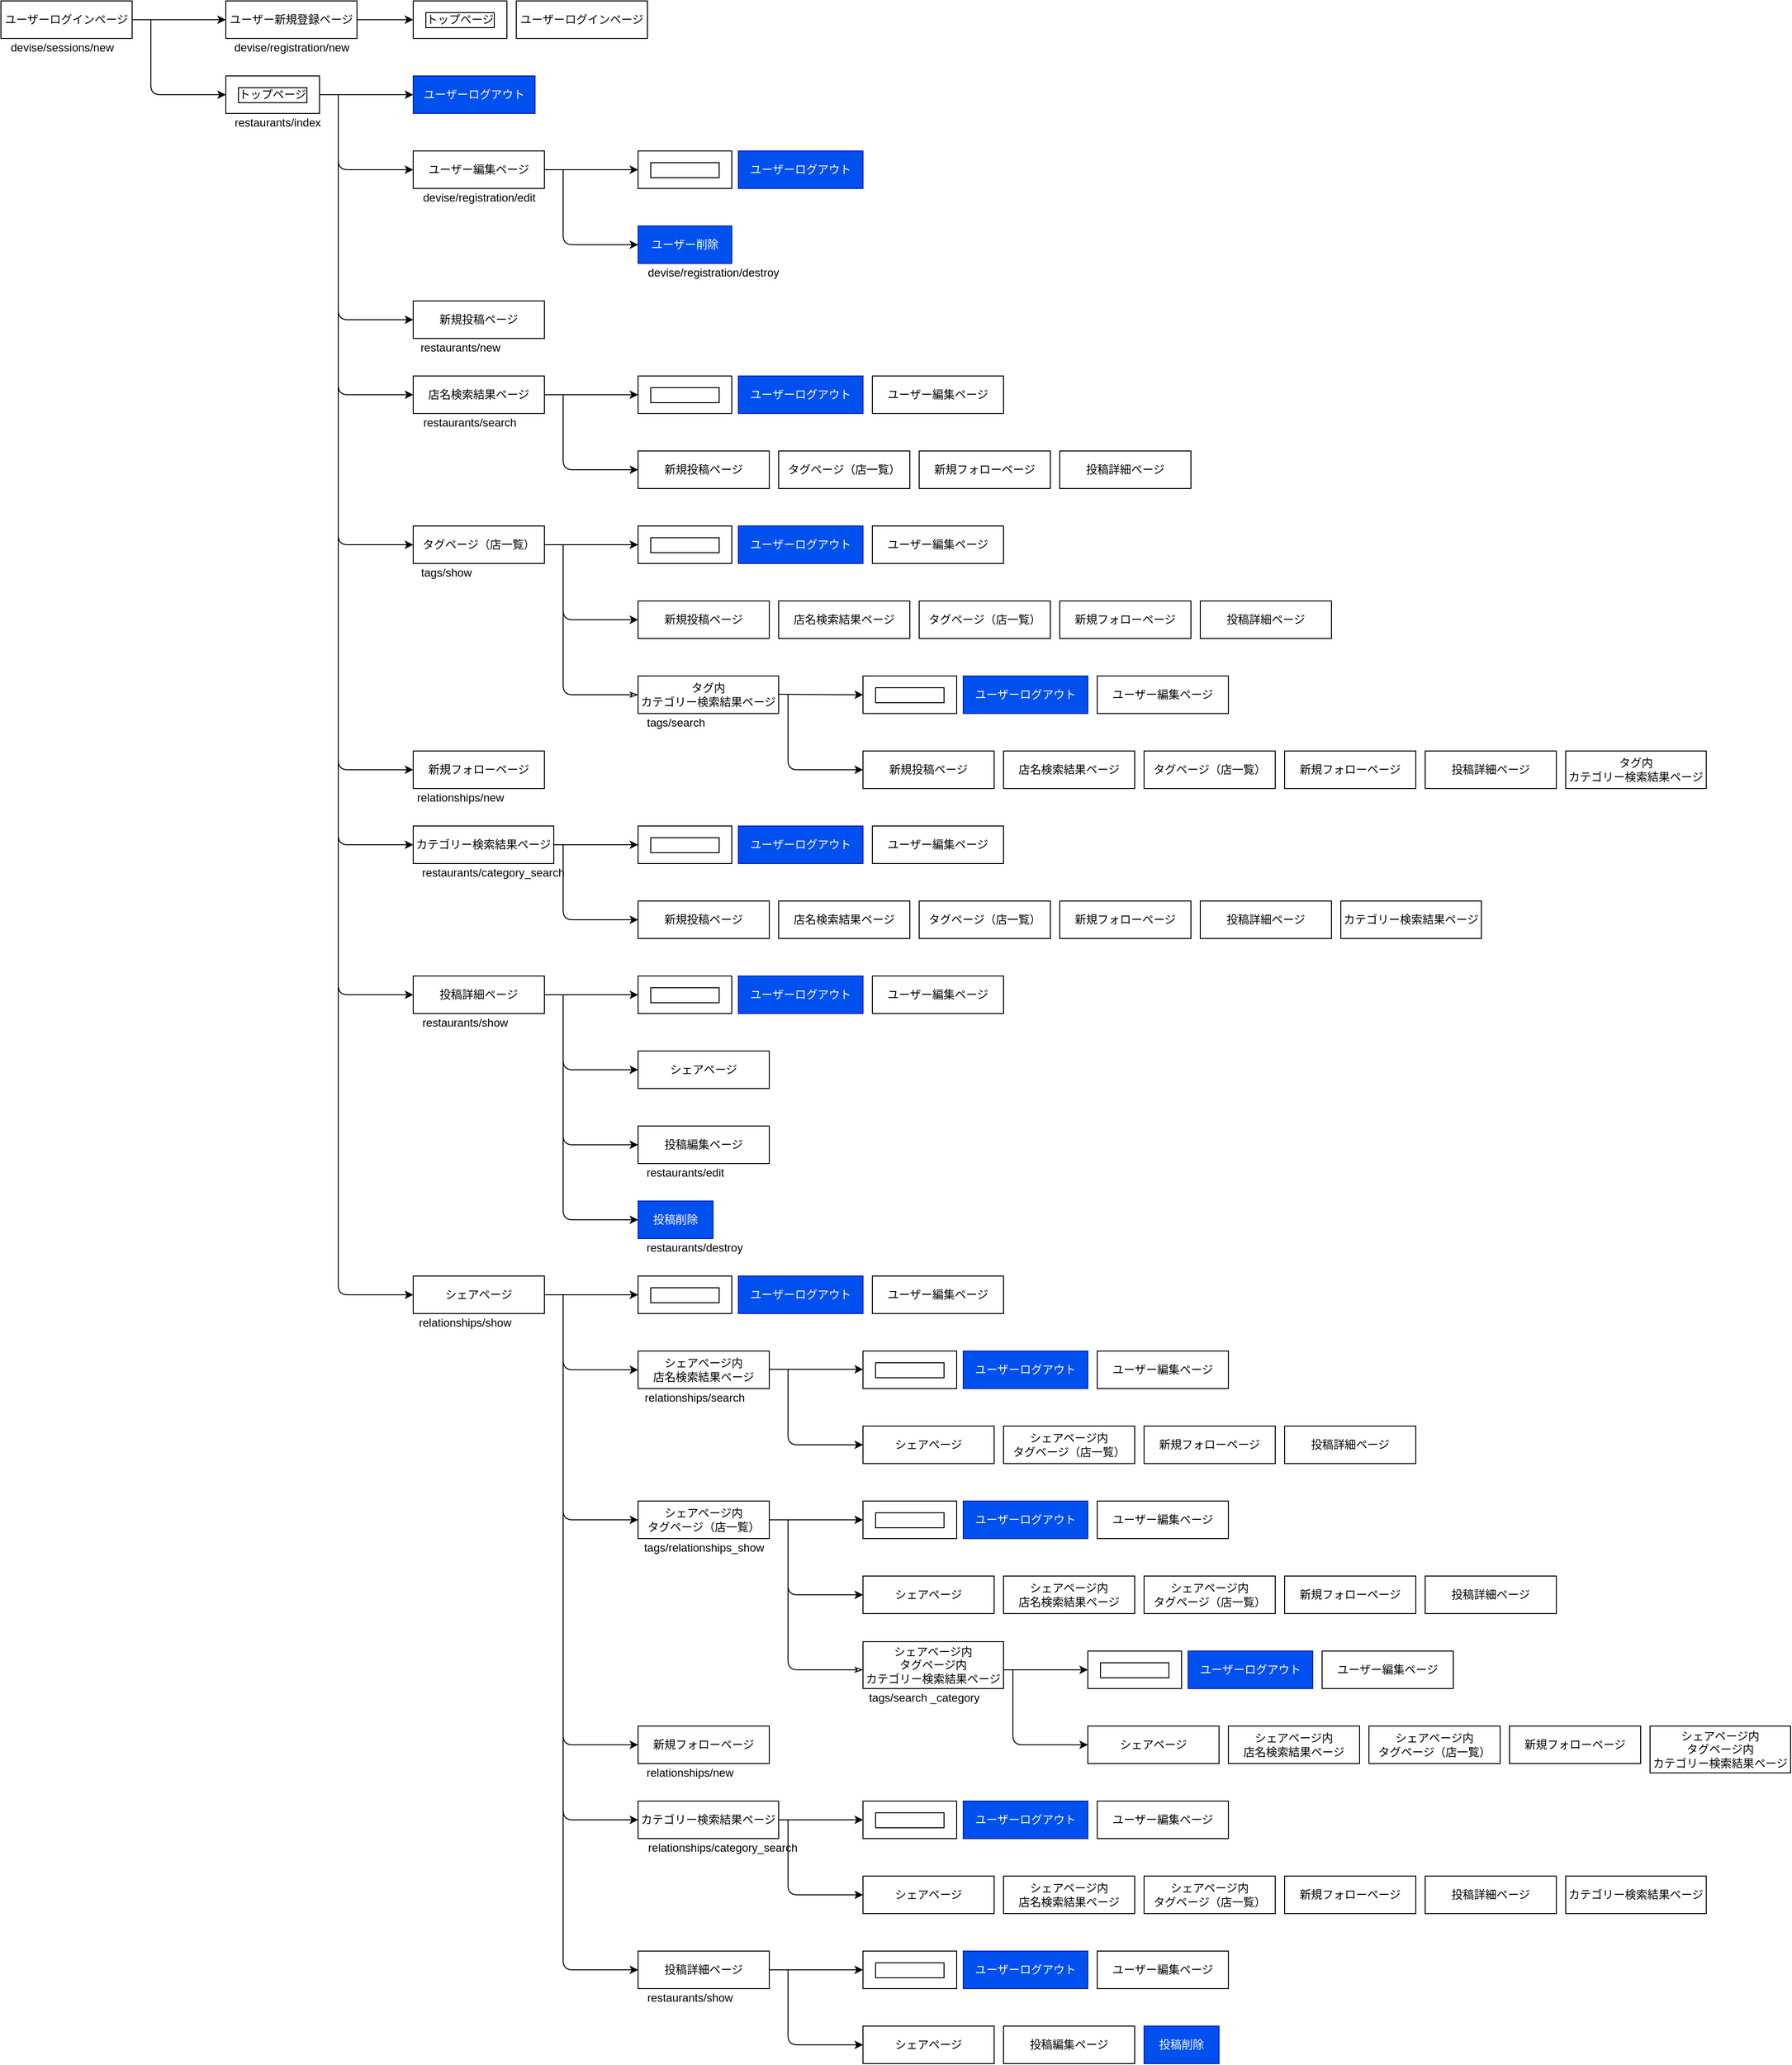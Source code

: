 <mxfile>
    <diagram id="xSBL0TNyIxtkpwtp_-av" name="ページ1">
        <mxGraphModel dx="1017" dy="550" grid="1" gridSize="10" guides="1" tooltips="1" connect="1" arrows="1" fold="1" page="1" pageScale="1" pageWidth="827" pageHeight="1169" math="0" shadow="0">
            <root>
                <mxCell id="0"/>
                <mxCell id="1" parent="0"/>
                <mxCell id="2" value="トップページ" style="whiteSpace=wrap;html=1;align=center;labelBackgroundColor=none;labelBorderColor=default;" parent="1" vertex="1">
                    <mxGeometry x="280" y="120" width="100" height="40" as="geometry"/>
                </mxCell>
                <mxCell id="3" value="新規投稿ページ" style="whiteSpace=wrap;html=1;align=center;" parent="1" vertex="1">
                    <mxGeometry x="480" y="360" width="140" height="40" as="geometry"/>
                </mxCell>
                <mxCell id="27" style="edgeStyle=none;html=1;exitX=1;exitY=0.5;exitDx=0;exitDy=0;entryX=0;entryY=0.5;entryDx=0;entryDy=0;" parent="1" source="4" target="6" edge="1">
                    <mxGeometry relative="1" as="geometry">
                        <mxPoint x="270" y="60" as="targetPoint"/>
                    </mxGeometry>
                </mxCell>
                <mxCell id="30" style="edgeStyle=none;html=1;entryX=0;entryY=0.5;entryDx=0;entryDy=0;" parent="1" target="2" edge="1">
                    <mxGeometry relative="1" as="geometry">
                        <mxPoint x="200" y="60" as="sourcePoint"/>
                        <Array as="points">
                            <mxPoint x="200" y="140"/>
                        </Array>
                    </mxGeometry>
                </mxCell>
                <mxCell id="4" value="ユーザーログインページ" style="whiteSpace=wrap;html=1;align=center;" parent="1" vertex="1">
                    <mxGeometry x="40" y="40" width="140" height="40" as="geometry"/>
                </mxCell>
                <mxCell id="115" style="edgeStyle=none;html=1;exitX=1;exitY=0.5;exitDx=0;exitDy=0;entryX=0;entryY=0.5;entryDx=0;entryDy=0;endArrow=classic;endFill=1;endSize=6;" parent="1" source="5" edge="1">
                    <mxGeometry relative="1" as="geometry">
                        <mxPoint x="720" y="1100" as="targetPoint"/>
                    </mxGeometry>
                </mxCell>
                <mxCell id="5" value="投稿詳細ページ" style="whiteSpace=wrap;html=1;align=center;" parent="1" vertex="1">
                    <mxGeometry x="480" y="1080" width="140" height="40" as="geometry"/>
                </mxCell>
                <mxCell id="6" value="ユーザー新規登録ページ" style="whiteSpace=wrap;html=1;align=center;" parent="1" vertex="1">
                    <mxGeometry x="280" y="40" width="140" height="40" as="geometry"/>
                </mxCell>
                <mxCell id="45" style="edgeStyle=none;html=1;exitX=1;exitY=0.5;exitDx=0;exitDy=0;entryX=0;entryY=0.5;entryDx=0;entryDy=0;" parent="1" source="7" edge="1">
                    <mxGeometry relative="1" as="geometry">
                        <mxPoint x="720" y="220" as="targetPoint"/>
                    </mxGeometry>
                </mxCell>
                <mxCell id="7" value="ユーザー編集ページ" style="whiteSpace=wrap;html=1;align=center;" parent="1" vertex="1">
                    <mxGeometry x="480" y="200" width="140" height="40" as="geometry"/>
                </mxCell>
                <mxCell id="8" value="ユーザーログアウト" style="whiteSpace=wrap;html=1;align=center;fillColor=#0050ef;fontColor=#ffffff;strokeColor=#001DBC;" parent="1" vertex="1">
                    <mxGeometry x="480" y="120" width="130" height="40" as="geometry"/>
                </mxCell>
                <mxCell id="31" style="edgeStyle=none;html=1;exitX=1;exitY=0.5;exitDx=0;exitDy=0;" parent="1" edge="1">
                    <mxGeometry relative="1" as="geometry">
                        <mxPoint x="420" y="60" as="sourcePoint"/>
                        <mxPoint x="480" y="60" as="targetPoint"/>
                    </mxGeometry>
                </mxCell>
                <mxCell id="33" value="ユーザーログインページ" style="whiteSpace=wrap;html=1;align=center;" parent="1" vertex="1">
                    <mxGeometry x="590" y="40" width="140" height="40" as="geometry"/>
                </mxCell>
                <mxCell id="34" style="edgeStyle=none;html=1;exitX=1;exitY=0.5;exitDx=0;exitDy=0;entryX=0;entryY=0.5;entryDx=0;entryDy=0;" parent="1" edge="1">
                    <mxGeometry relative="1" as="geometry">
                        <mxPoint x="380" y="140" as="sourcePoint"/>
                        <mxPoint x="480" y="140" as="targetPoint"/>
                    </mxGeometry>
                </mxCell>
                <mxCell id="35" style="edgeStyle=none;html=1;entryX=0;entryY=0.5;entryDx=0;entryDy=0;" parent="1" edge="1">
                    <mxGeometry relative="1" as="geometry">
                        <mxPoint x="400" y="140" as="sourcePoint"/>
                        <mxPoint x="480" y="220" as="targetPoint"/>
                        <Array as="points">
                            <mxPoint x="400" y="220"/>
                        </Array>
                    </mxGeometry>
                </mxCell>
                <mxCell id="36" style="edgeStyle=none;html=1;entryX=0;entryY=0.5;entryDx=0;entryDy=0;" parent="1" target="3" edge="1">
                    <mxGeometry relative="1" as="geometry">
                        <mxPoint x="400" y="210" as="sourcePoint"/>
                        <mxPoint x="480" y="300" as="targetPoint"/>
                        <Array as="points">
                            <mxPoint x="400" y="380"/>
                        </Array>
                    </mxGeometry>
                </mxCell>
                <mxCell id="37" value="店名検索結果ページ" style="whiteSpace=wrap;html=1;align=center;" parent="1" vertex="1">
                    <mxGeometry x="480" y="440" width="140" height="40" as="geometry"/>
                </mxCell>
                <mxCell id="39" style="edgeStyle=none;html=1;entryX=0;entryY=0.5;entryDx=0;entryDy=0;" parent="1" edge="1">
                    <mxGeometry relative="1" as="geometry">
                        <mxPoint x="400" y="370" as="sourcePoint"/>
                        <mxPoint x="480" y="460" as="targetPoint"/>
                        <Array as="points">
                            <mxPoint x="400" y="460"/>
                        </Array>
                    </mxGeometry>
                </mxCell>
                <mxCell id="40" style="edgeStyle=none;html=1;entryX=0;entryY=0.5;entryDx=0;entryDy=0;" parent="1" target="41" edge="1">
                    <mxGeometry relative="1" as="geometry">
                        <mxPoint x="400" y="450" as="sourcePoint"/>
                        <mxPoint x="480" y="540" as="targetPoint"/>
                        <Array as="points">
                            <mxPoint x="400" y="620"/>
                        </Array>
                    </mxGeometry>
                </mxCell>
                <mxCell id="91" style="edgeStyle=none;html=1;exitX=1;exitY=0.5;exitDx=0;exitDy=0;entryX=0;entryY=0.5;entryDx=0;entryDy=0;endArrow=classic;endFill=1;endSize=6;" parent="1" source="41" edge="1">
                    <mxGeometry relative="1" as="geometry">
                        <mxPoint x="720" y="620" as="targetPoint"/>
                    </mxGeometry>
                </mxCell>
                <mxCell id="41" value="タグページ（店一覧）" style="whiteSpace=wrap;html=1;align=center;" parent="1" vertex="1">
                    <mxGeometry x="480" y="600" width="140" height="40" as="geometry"/>
                </mxCell>
                <mxCell id="42" style="edgeStyle=none;html=1;" parent="1" edge="1">
                    <mxGeometry relative="1" as="geometry">
                        <mxPoint x="400" y="610" as="sourcePoint"/>
                        <mxPoint x="480" y="860" as="targetPoint"/>
                        <Array as="points">
                            <mxPoint x="400" y="860"/>
                        </Array>
                    </mxGeometry>
                </mxCell>
                <mxCell id="104" style="edgeStyle=none;html=1;exitX=1;exitY=0.5;exitDx=0;exitDy=0;entryX=0;entryY=0.5;entryDx=0;entryDy=0;endArrow=classic;endFill=1;endSize=6;" parent="1" source="43" edge="1">
                    <mxGeometry relative="1" as="geometry">
                        <mxPoint x="720" y="940" as="targetPoint"/>
                    </mxGeometry>
                </mxCell>
                <mxCell id="43" value="カテゴリー検索結果ページ" style="whiteSpace=wrap;html=1;align=center;" parent="1" vertex="1">
                    <mxGeometry x="480" y="920" width="150" height="40" as="geometry"/>
                </mxCell>
                <mxCell id="44" style="edgeStyle=none;html=1;entryX=0;entryY=0.5;entryDx=0;entryDy=0;" parent="1" edge="1" target="5">
                    <mxGeometry relative="1" as="geometry">
                        <mxPoint x="400" y="930" as="sourcePoint"/>
                        <mxPoint x="480" y="1180" as="targetPoint"/>
                        <Array as="points">
                            <mxPoint x="400" y="1100"/>
                        </Array>
                    </mxGeometry>
                </mxCell>
                <mxCell id="46" value="ユーザーログアウト" style="whiteSpace=wrap;html=1;align=center;fillColor=#0050ef;fontColor=#ffffff;strokeColor=#001DBC;" parent="1" vertex="1">
                    <mxGeometry x="827" y="200" width="133" height="40" as="geometry"/>
                </mxCell>
                <mxCell id="48" value="ユーザー削除" style="whiteSpace=wrap;html=1;align=center;fillColor=#0050ef;fontColor=#ffffff;strokeColor=#001DBC;" parent="1" vertex="1">
                    <mxGeometry x="720" y="280" width="100" height="40" as="geometry"/>
                </mxCell>
                <mxCell id="49" style="edgeStyle=none;html=1;entryX=0;entryY=0.5;entryDx=0;entryDy=0;" parent="1" edge="1">
                    <mxGeometry relative="1" as="geometry">
                        <mxPoint x="640" y="220" as="sourcePoint"/>
                        <mxPoint x="720" y="300" as="targetPoint"/>
                        <Array as="points">
                            <mxPoint x="640" y="300"/>
                        </Array>
                    </mxGeometry>
                </mxCell>
                <mxCell id="50" value="トップページ" style="whiteSpace=wrap;html=1;align=center;fontColor=#FFFFFF;labelBorderColor=default;" parent="1" vertex="1">
                    <mxGeometry x="720" y="200" width="100" height="40" as="geometry"/>
                </mxCell>
                <mxCell id="59" value="トップページ" style="whiteSpace=wrap;html=1;align=center;labelBorderColor=default;" parent="1" vertex="1">
                    <mxGeometry x="480" y="40" width="100" height="40" as="geometry"/>
                </mxCell>
                <mxCell id="60" style="edgeStyle=none;html=1;exitX=1;exitY=0.5;exitDx=0;exitDy=0;entryX=0;entryY=0.5;entryDx=0;entryDy=0;" parent="1" edge="1">
                    <mxGeometry relative="1" as="geometry">
                        <mxPoint x="620" y="460" as="sourcePoint"/>
                        <mxPoint x="720" y="460" as="targetPoint"/>
                    </mxGeometry>
                </mxCell>
                <mxCell id="61" value="ユーザーログアウト" style="whiteSpace=wrap;html=1;align=center;fillColor=#0050ef;fontColor=#ffffff;strokeColor=#001DBC;" parent="1" vertex="1">
                    <mxGeometry x="827" y="440" width="133" height="40" as="geometry"/>
                </mxCell>
                <mxCell id="63" value="ユーザー編集ページ" style="whiteSpace=wrap;html=1;align=center;" parent="1" vertex="1">
                    <mxGeometry x="970" y="440" width="140" height="40" as="geometry"/>
                </mxCell>
                <mxCell id="64" style="edgeStyle=none;html=1;entryX=0;entryY=0.5;entryDx=0;entryDy=0;" parent="1" edge="1">
                    <mxGeometry relative="1" as="geometry">
                        <mxPoint x="640" y="460" as="sourcePoint"/>
                        <mxPoint x="720" y="540" as="targetPoint"/>
                        <Array as="points">
                            <mxPoint x="640" y="540"/>
                        </Array>
                    </mxGeometry>
                </mxCell>
                <mxCell id="65" value="新規投稿ページ" style="whiteSpace=wrap;html=1;align=center;" parent="1" vertex="1">
                    <mxGeometry x="720" y="520" width="140" height="40" as="geometry"/>
                </mxCell>
                <mxCell id="66" value="タグページ（店一覧）" style="whiteSpace=wrap;html=1;align=center;" parent="1" vertex="1">
                    <mxGeometry x="870" y="520" width="140" height="40" as="geometry"/>
                </mxCell>
                <mxCell id="69" value="投稿詳細ページ" style="whiteSpace=wrap;html=1;align=center;" parent="1" vertex="1">
                    <mxGeometry x="1170" y="520" width="140" height="40" as="geometry"/>
                </mxCell>
                <mxCell id="72" value="restaurants/search" style="text;html=1;align=center;verticalAlign=middle;resizable=0;points=[];autosize=1;strokeColor=none;fillColor=none;" parent="1" vertex="1">
                    <mxGeometry x="480" y="480" width="120" height="20" as="geometry"/>
                </mxCell>
                <mxCell id="73" value="restaurants/new" style="text;html=1;align=center;verticalAlign=middle;resizable=0;points=[];autosize=1;strokeColor=none;fillColor=none;" parent="1" vertex="1">
                    <mxGeometry x="480" y="400" width="100" height="20" as="geometry"/>
                </mxCell>
                <mxCell id="74" value="devise/registration/edit" style="text;html=1;align=center;verticalAlign=middle;resizable=0;points=[];autosize=1;strokeColor=none;fillColor=none;" parent="1" vertex="1">
                    <mxGeometry x="480" y="240" width="140" height="20" as="geometry"/>
                </mxCell>
                <mxCell id="75" value="restaurants/index" style="text;html=1;align=center;verticalAlign=middle;resizable=0;points=[];autosize=1;strokeColor=none;fillColor=none;" parent="1" vertex="1">
                    <mxGeometry x="280" y="160" width="110" height="20" as="geometry"/>
                </mxCell>
                <mxCell id="76" value="devise/registration/new" style="text;html=1;align=center;verticalAlign=middle;resizable=0;points=[];autosize=1;strokeColor=none;fillColor=none;" parent="1" vertex="1">
                    <mxGeometry x="280" y="80" width="140" height="20" as="geometry"/>
                </mxCell>
                <mxCell id="77" value="devise/sessions/new" style="text;html=1;align=center;verticalAlign=middle;resizable=0;points=[];autosize=1;strokeColor=none;fillColor=none;" parent="1" vertex="1">
                    <mxGeometry x="40" y="80" width="130" height="20" as="geometry"/>
                </mxCell>
                <mxCell id="78" value="tags/show" style="text;html=1;align=center;verticalAlign=middle;resizable=0;points=[];autosize=1;strokeColor=none;fillColor=none;" parent="1" vertex="1">
                    <mxGeometry x="480" y="640" width="70" height="20" as="geometry"/>
                </mxCell>
                <mxCell id="79" value="restaurants/category_search" style="text;html=1;align=center;verticalAlign=middle;resizable=0;points=[];autosize=1;strokeColor=none;fillColor=none;" parent="1" vertex="1">
                    <mxGeometry x="480" y="960" width="170" height="20" as="geometry"/>
                </mxCell>
                <mxCell id="80" value="restaurants/show" style="text;html=1;align=center;verticalAlign=middle;resizable=0;points=[];autosize=1;strokeColor=none;fillColor=none;" parent="1" vertex="1">
                    <mxGeometry x="480" y="1120" width="110" height="20" as="geometry"/>
                </mxCell>
                <mxCell id="81" value="devise/registration/destroy" style="text;html=1;align=center;verticalAlign=middle;resizable=0;points=[];autosize=1;strokeColor=none;fillColor=none;" parent="1" vertex="1">
                    <mxGeometry x="720" y="320" width="160" height="20" as="geometry"/>
                </mxCell>
                <mxCell id="82" value="ユーザーログアウト" style="whiteSpace=wrap;html=1;align=center;fillColor=#0050ef;fontColor=#ffffff;strokeColor=#001DBC;" parent="1" vertex="1">
                    <mxGeometry x="827" y="600" width="133" height="40" as="geometry"/>
                </mxCell>
                <mxCell id="84" value="ユーザー編集ページ" style="whiteSpace=wrap;html=1;align=center;" parent="1" vertex="1">
                    <mxGeometry x="970" y="600" width="140" height="40" as="geometry"/>
                </mxCell>
                <mxCell id="85" style="edgeStyle=none;html=1;entryX=0;entryY=0.5;entryDx=0;entryDy=0;" parent="1" edge="1">
                    <mxGeometry relative="1" as="geometry">
                        <mxPoint x="640" y="620" as="sourcePoint"/>
                        <mxPoint x="720" y="700" as="targetPoint"/>
                        <Array as="points">
                            <mxPoint x="640" y="700"/>
                        </Array>
                    </mxGeometry>
                </mxCell>
                <mxCell id="86" value="新規投稿ページ" style="whiteSpace=wrap;html=1;align=center;" parent="1" vertex="1">
                    <mxGeometry x="720" y="680" width="140" height="40" as="geometry"/>
                </mxCell>
                <mxCell id="87" value="タグページ（店一覧）" style="whiteSpace=wrap;html=1;align=center;" parent="1" vertex="1">
                    <mxGeometry x="1020" y="680" width="140" height="40" as="geometry"/>
                </mxCell>
                <mxCell id="88" value="タグ内&lt;br&gt;カテゴリー検索結果ページ" style="whiteSpace=wrap;html=1;align=center;" parent="1" vertex="1">
                    <mxGeometry x="720" y="760" width="150" height="40" as="geometry"/>
                </mxCell>
                <mxCell id="89" style="edgeStyle=none;html=1;entryX=0;entryY=0.5;entryDx=0;entryDy=0;endArrow=classicThin;endFill=0;endSize=6;" parent="1" edge="1">
                    <mxGeometry relative="1" as="geometry">
                        <mxPoint x="640" y="690" as="sourcePoint"/>
                        <mxPoint x="720" y="780" as="targetPoint"/>
                        <Array as="points">
                            <mxPoint x="640" y="780"/>
                        </Array>
                    </mxGeometry>
                </mxCell>
                <mxCell id="90" value="投稿詳細ページ" style="whiteSpace=wrap;html=1;align=center;" parent="1" vertex="1">
                    <mxGeometry x="1320" y="680" width="140" height="40" as="geometry"/>
                </mxCell>
                <mxCell id="92" value="店名検索結果ページ" style="whiteSpace=wrap;html=1;align=center;" parent="1" vertex="1">
                    <mxGeometry x="870" y="680" width="140" height="40" as="geometry"/>
                </mxCell>
                <mxCell id="94" value="ユーザーログアウト" style="whiteSpace=wrap;html=1;align=center;fillColor=#0050ef;fontColor=#ffffff;strokeColor=#001DBC;" parent="1" vertex="1">
                    <mxGeometry x="827" y="920" width="133" height="40" as="geometry"/>
                </mxCell>
                <mxCell id="96" value="ユーザー編集ページ" style="whiteSpace=wrap;html=1;align=center;" parent="1" vertex="1">
                    <mxGeometry x="970" y="920" width="140" height="40" as="geometry"/>
                </mxCell>
                <mxCell id="97" style="edgeStyle=none;html=1;entryX=0;entryY=0.5;entryDx=0;entryDy=0;" parent="1" edge="1">
                    <mxGeometry relative="1" as="geometry">
                        <mxPoint x="640" y="940" as="sourcePoint"/>
                        <mxPoint x="720" y="1020" as="targetPoint"/>
                        <Array as="points">
                            <mxPoint x="640" y="1020"/>
                        </Array>
                    </mxGeometry>
                </mxCell>
                <mxCell id="98" value="新規投稿ページ" style="whiteSpace=wrap;html=1;align=center;" parent="1" vertex="1">
                    <mxGeometry x="720" y="1000" width="140" height="40" as="geometry"/>
                </mxCell>
                <mxCell id="99" value="タグページ（店一覧）" style="whiteSpace=wrap;html=1;align=center;" parent="1" vertex="1">
                    <mxGeometry x="1020" y="1000" width="140" height="40" as="geometry"/>
                </mxCell>
                <mxCell id="100" value="カテゴリー検索結果ページ" style="whiteSpace=wrap;html=1;align=center;" parent="1" vertex="1">
                    <mxGeometry x="1470" y="1000" width="150" height="40" as="geometry"/>
                </mxCell>
                <mxCell id="102" value="投稿詳細ページ" style="whiteSpace=wrap;html=1;align=center;" parent="1" vertex="1">
                    <mxGeometry x="1320" y="1000" width="140" height="40" as="geometry"/>
                </mxCell>
                <mxCell id="103" value="店名検索結果ページ" style="whiteSpace=wrap;html=1;align=center;" parent="1" vertex="1">
                    <mxGeometry x="870" y="1000" width="140" height="40" as="geometry"/>
                </mxCell>
                <mxCell id="105" value="ユーザーログアウト" style="whiteSpace=wrap;html=1;align=center;fillColor=#0050ef;fontColor=#ffffff;strokeColor=#001DBC;" parent="1" vertex="1">
                    <mxGeometry x="827" y="1080" width="133" height="40" as="geometry"/>
                </mxCell>
                <mxCell id="107" value="ユーザー編集ページ" style="whiteSpace=wrap;html=1;align=center;" parent="1" vertex="1">
                    <mxGeometry x="970" y="1080" width="140" height="40" as="geometry"/>
                </mxCell>
                <mxCell id="108" style="edgeStyle=none;html=1;entryX=0;entryY=0.5;entryDx=0;entryDy=0;" parent="1" edge="1">
                    <mxGeometry relative="1" as="geometry">
                        <mxPoint x="640" y="1100" as="sourcePoint"/>
                        <mxPoint x="720" y="1180" as="targetPoint"/>
                        <Array as="points">
                            <mxPoint x="640" y="1180"/>
                        </Array>
                    </mxGeometry>
                </mxCell>
                <mxCell id="109" value="シェアページ" style="whiteSpace=wrap;html=1;align=center;" parent="1" vertex="1">
                    <mxGeometry x="720" y="1160" width="140" height="40" as="geometry"/>
                </mxCell>
                <mxCell id="111" value="投稿編集ページ" style="whiteSpace=wrap;html=1;align=center;" parent="1" vertex="1">
                    <mxGeometry x="720" y="1240" width="140" height="40" as="geometry"/>
                </mxCell>
                <mxCell id="112" style="edgeStyle=none;html=1;entryX=0;entryY=0.5;entryDx=0;entryDy=0;endArrow=classic;endFill=1;endSize=6;" parent="1" edge="1">
                    <mxGeometry relative="1" as="geometry">
                        <mxPoint x="640" y="1170" as="sourcePoint"/>
                        <mxPoint x="720" y="1260" as="targetPoint"/>
                        <Array as="points">
                            <mxPoint x="640" y="1260"/>
                        </Array>
                    </mxGeometry>
                </mxCell>
                <mxCell id="116" value="投稿削除" style="whiteSpace=wrap;html=1;align=center;fillColor=#0050ef;fontColor=#ffffff;strokeColor=#001DBC;" parent="1" vertex="1">
                    <mxGeometry x="720" y="1320" width="80" height="40" as="geometry"/>
                </mxCell>
                <mxCell id="117" style="edgeStyle=none;html=1;entryX=0;entryY=0.5;entryDx=0;entryDy=0;endArrow=classic;endFill=1;endSize=6;" parent="1" edge="1">
                    <mxGeometry relative="1" as="geometry">
                        <mxPoint x="640" y="1250" as="sourcePoint"/>
                        <mxPoint x="720" y="1340" as="targetPoint"/>
                        <Array as="points">
                            <mxPoint x="640" y="1340"/>
                        </Array>
                    </mxGeometry>
                </mxCell>
                <mxCell id="118" value="restaurants/edit" style="text;html=1;align=center;verticalAlign=middle;resizable=0;points=[];autosize=1;strokeColor=none;fillColor=none;" parent="1" vertex="1">
                    <mxGeometry x="720" y="1280" width="100" height="20" as="geometry"/>
                </mxCell>
                <mxCell id="119" value="restaurants/destroy" style="text;html=1;align=center;verticalAlign=middle;resizable=0;points=[];autosize=1;strokeColor=none;fillColor=none;" parent="1" vertex="1">
                    <mxGeometry x="720" y="1360" width="120" height="20" as="geometry"/>
                </mxCell>
                <mxCell id="120" style="edgeStyle=none;html=1;entryX=0;entryY=0.5;entryDx=0;entryDy=0;" edge="1" parent="1" target="43">
                    <mxGeometry relative="1" as="geometry">
                        <mxPoint x="400" y="840" as="sourcePoint"/>
                        <mxPoint x="480" y="1090" as="targetPoint"/>
                        <Array as="points">
                            <mxPoint x="400" y="940"/>
                        </Array>
                    </mxGeometry>
                </mxCell>
                <mxCell id="121" value="新規フォローページ" style="whiteSpace=wrap;html=1;align=center;" vertex="1" parent="1">
                    <mxGeometry x="480" y="840" width="140" height="40" as="geometry"/>
                </mxCell>
                <mxCell id="126" value="relationships/new" style="text;html=1;align=center;verticalAlign=middle;resizable=0;points=[];autosize=1;strokeColor=none;fillColor=none;" vertex="1" parent="1">
                    <mxGeometry x="475" y="880" width="110" height="20" as="geometry"/>
                </mxCell>
                <mxCell id="127" value="トップページ" style="whiteSpace=wrap;html=1;align=center;fontColor=#FFFFFF;labelBorderColor=default;" vertex="1" parent="1">
                    <mxGeometry x="720" y="440" width="100" height="40" as="geometry"/>
                </mxCell>
                <mxCell id="128" value="トップページ" style="whiteSpace=wrap;html=1;align=center;fontColor=#FFFFFF;labelBorderColor=default;" vertex="1" parent="1">
                    <mxGeometry x="720" y="600" width="100" height="40" as="geometry"/>
                </mxCell>
                <mxCell id="129" value="トップページ" style="whiteSpace=wrap;html=1;align=center;fontColor=#FFFFFF;labelBorderColor=default;" vertex="1" parent="1">
                    <mxGeometry x="720" y="920" width="100" height="40" as="geometry"/>
                </mxCell>
                <mxCell id="130" value="トップページ" style="whiteSpace=wrap;html=1;align=center;fontColor=#FFFFFF;labelBorderColor=default;" vertex="1" parent="1">
                    <mxGeometry x="720" y="1080" width="100" height="40" as="geometry"/>
                </mxCell>
                <mxCell id="131" value="新規フォローページ" style="whiteSpace=wrap;html=1;align=center;" vertex="1" parent="1">
                    <mxGeometry x="1020" y="520" width="140" height="40" as="geometry"/>
                </mxCell>
                <mxCell id="132" value="新規フォローページ" style="whiteSpace=wrap;html=1;align=center;" vertex="1" parent="1">
                    <mxGeometry x="1170" y="680" width="140" height="40" as="geometry"/>
                </mxCell>
                <mxCell id="133" value="tags/search" style="text;html=1;align=center;verticalAlign=middle;resizable=0;points=[];autosize=1;strokeColor=none;fillColor=none;" vertex="1" parent="1">
                    <mxGeometry x="720" y="800" width="80" height="20" as="geometry"/>
                </mxCell>
                <mxCell id="134" value="新規フォローページ" style="whiteSpace=wrap;html=1;align=center;" vertex="1" parent="1">
                    <mxGeometry x="1170" y="1000" width="140" height="40" as="geometry"/>
                </mxCell>
                <mxCell id="135" style="edgeStyle=none;html=1;" edge="1" parent="1">
                    <mxGeometry relative="1" as="geometry">
                        <mxPoint x="400" y="1080" as="sourcePoint"/>
                        <mxPoint x="480" y="1420" as="targetPoint"/>
                        <Array as="points">
                            <mxPoint x="400" y="1420"/>
                        </Array>
                    </mxGeometry>
                </mxCell>
                <mxCell id="136" value="シェアページ" style="whiteSpace=wrap;html=1;align=center;" vertex="1" parent="1">
                    <mxGeometry x="480" y="1400" width="140" height="40" as="geometry"/>
                </mxCell>
                <mxCell id="137" value="relationships/show" style="text;html=1;align=center;verticalAlign=middle;resizable=0;points=[];autosize=1;strokeColor=none;fillColor=none;" vertex="1" parent="1">
                    <mxGeometry x="480" y="1440" width="110" height="20" as="geometry"/>
                </mxCell>
                <mxCell id="141" style="edgeStyle=none;html=1;exitX=1;exitY=0.5;exitDx=0;exitDy=0;entryX=0;entryY=0.5;entryDx=0;entryDy=0;" edge="1" parent="1">
                    <mxGeometry relative="1" as="geometry">
                        <mxPoint x="720" y="1420" as="targetPoint"/>
                        <mxPoint x="620" y="1420" as="sourcePoint"/>
                    </mxGeometry>
                </mxCell>
                <mxCell id="143" value="ユーザーログアウト" style="whiteSpace=wrap;html=1;align=center;fillColor=#0050ef;fontColor=#ffffff;strokeColor=#001DBC;" vertex="1" parent="1">
                    <mxGeometry x="827" y="1400" width="133" height="40" as="geometry"/>
                </mxCell>
                <mxCell id="144" value="ユーザー編集ページ" style="whiteSpace=wrap;html=1;align=center;" vertex="1" parent="1">
                    <mxGeometry x="970" y="1400" width="140" height="40" as="geometry"/>
                </mxCell>
                <mxCell id="145" value="トップページ" style="whiteSpace=wrap;html=1;align=center;fontColor=#FFFFFF;labelBorderColor=default;" vertex="1" parent="1">
                    <mxGeometry x="720" y="1400" width="100" height="40" as="geometry"/>
                </mxCell>
                <mxCell id="146" value="投稿詳細ページ" style="whiteSpace=wrap;html=1;align=center;" vertex="1" parent="1">
                    <mxGeometry x="720" y="2120" width="140" height="40" as="geometry"/>
                </mxCell>
                <mxCell id="147" value="シェアページ内&lt;br&gt;店名検索結果ページ" style="whiteSpace=wrap;html=1;align=center;" vertex="1" parent="1">
                    <mxGeometry x="720" y="1480" width="140" height="40" as="geometry"/>
                </mxCell>
                <mxCell id="148" style="edgeStyle=none;html=1;entryX=0;entryY=0.5;entryDx=0;entryDy=0;" edge="1" parent="1">
                    <mxGeometry relative="1" as="geometry">
                        <mxPoint x="640" y="1420" as="sourcePoint"/>
                        <mxPoint x="720" y="1500" as="targetPoint"/>
                        <Array as="points">
                            <mxPoint x="640" y="1500"/>
                        </Array>
                    </mxGeometry>
                </mxCell>
                <mxCell id="149" style="edgeStyle=none;html=1;entryX=0;entryY=0.5;entryDx=0;entryDy=0;" edge="1" parent="1" target="150">
                    <mxGeometry relative="1" as="geometry">
                        <mxPoint x="640" y="1490" as="sourcePoint"/>
                        <mxPoint x="720" y="1580" as="targetPoint"/>
                        <Array as="points">
                            <mxPoint x="640" y="1660"/>
                        </Array>
                    </mxGeometry>
                </mxCell>
                <mxCell id="150" value="シェアページ内&lt;br&gt;タグページ（店一覧）" style="whiteSpace=wrap;html=1;align=center;" vertex="1" parent="1">
                    <mxGeometry x="720" y="1640" width="140" height="40" as="geometry"/>
                </mxCell>
                <mxCell id="151" style="edgeStyle=none;html=1;" edge="1" parent="1">
                    <mxGeometry relative="1" as="geometry">
                        <mxPoint x="640" y="1650" as="sourcePoint"/>
                        <mxPoint x="720" y="1900" as="targetPoint"/>
                        <Array as="points">
                            <mxPoint x="640" y="1900"/>
                        </Array>
                    </mxGeometry>
                </mxCell>
                <mxCell id="152" value="カテゴリー検索結果ページ" style="whiteSpace=wrap;html=1;align=center;" vertex="1" parent="1">
                    <mxGeometry x="720" y="1960" width="150" height="40" as="geometry"/>
                </mxCell>
                <mxCell id="153" style="edgeStyle=none;html=1;entryX=0;entryY=0.5;entryDx=0;entryDy=0;" edge="1" parent="1" target="146">
                    <mxGeometry relative="1" as="geometry">
                        <mxPoint x="640" y="1970" as="sourcePoint"/>
                        <mxPoint x="720" y="2220" as="targetPoint"/>
                        <Array as="points">
                            <mxPoint x="640" y="2140"/>
                        </Array>
                    </mxGeometry>
                </mxCell>
                <mxCell id="154" value="relationships/search" style="text;html=1;align=center;verticalAlign=middle;resizable=0;points=[];autosize=1;strokeColor=none;fillColor=none;" vertex="1" parent="1">
                    <mxGeometry x="720" y="1520" width="120" height="20" as="geometry"/>
                </mxCell>
                <mxCell id="155" value="tags/relationships_show" style="text;html=1;align=center;verticalAlign=middle;resizable=0;points=[];autosize=1;strokeColor=none;fillColor=none;" vertex="1" parent="1">
                    <mxGeometry x="720" y="1680" width="140" height="20" as="geometry"/>
                </mxCell>
                <mxCell id="156" value="relationships/category_search" style="text;html=1;align=center;verticalAlign=middle;resizable=0;points=[];autosize=1;strokeColor=none;fillColor=none;" vertex="1" parent="1">
                    <mxGeometry x="720" y="2000" width="180" height="20" as="geometry"/>
                </mxCell>
                <mxCell id="157" value="restaurants/show" style="text;html=1;align=center;verticalAlign=middle;resizable=0;points=[];autosize=1;strokeColor=none;fillColor=none;" vertex="1" parent="1">
                    <mxGeometry x="720" y="2160" width="110" height="20" as="geometry"/>
                </mxCell>
                <mxCell id="158" style="edgeStyle=none;html=1;entryX=0;entryY=0.5;entryDx=0;entryDy=0;" edge="1" parent="1" target="152">
                    <mxGeometry relative="1" as="geometry">
                        <mxPoint x="640" y="1880" as="sourcePoint"/>
                        <mxPoint x="720" y="2130" as="targetPoint"/>
                        <Array as="points">
                            <mxPoint x="640" y="1980"/>
                        </Array>
                    </mxGeometry>
                </mxCell>
                <mxCell id="159" value="新規フォローページ" style="whiteSpace=wrap;html=1;align=center;" vertex="1" parent="1">
                    <mxGeometry x="720" y="1880" width="140" height="40" as="geometry"/>
                </mxCell>
                <mxCell id="160" value="relationships/new" style="text;html=1;align=center;verticalAlign=middle;resizable=0;points=[];autosize=1;strokeColor=none;fillColor=none;" vertex="1" parent="1">
                    <mxGeometry x="720" y="1920" width="110" height="20" as="geometry"/>
                </mxCell>
                <mxCell id="161" value="ユーザーログアウト" style="whiteSpace=wrap;html=1;align=center;fillColor=#0050ef;fontColor=#ffffff;strokeColor=#001DBC;" vertex="1" parent="1">
                    <mxGeometry x="1067" y="1480" width="133" height="40" as="geometry"/>
                </mxCell>
                <mxCell id="162" value="ユーザー編集ページ" style="whiteSpace=wrap;html=1;align=center;" vertex="1" parent="1">
                    <mxGeometry x="1210" y="1480" width="140" height="40" as="geometry"/>
                </mxCell>
                <mxCell id="163" style="edgeStyle=none;html=1;entryX=0;entryY=0.5;entryDx=0;entryDy=0;" edge="1" parent="1">
                    <mxGeometry relative="1" as="geometry">
                        <mxPoint x="880" y="1500" as="sourcePoint"/>
                        <mxPoint x="960" y="1580" as="targetPoint"/>
                        <Array as="points">
                            <mxPoint x="880" y="1580"/>
                        </Array>
                    </mxGeometry>
                </mxCell>
                <mxCell id="164" value="シェアページ" style="whiteSpace=wrap;html=1;align=center;" vertex="1" parent="1">
                    <mxGeometry x="960" y="1560" width="140" height="40" as="geometry"/>
                </mxCell>
                <mxCell id="165" value="シェアページ内&lt;br&gt;タグページ（店一覧）" style="whiteSpace=wrap;html=1;align=center;" vertex="1" parent="1">
                    <mxGeometry x="1110" y="1560" width="140" height="40" as="geometry"/>
                </mxCell>
                <mxCell id="166" value="投稿詳細ページ" style="whiteSpace=wrap;html=1;align=center;" vertex="1" parent="1">
                    <mxGeometry x="1410" y="1560" width="140" height="40" as="geometry"/>
                </mxCell>
                <mxCell id="167" value="トップページ" style="whiteSpace=wrap;html=1;align=center;fontColor=#FFFFFF;labelBorderColor=default;" vertex="1" parent="1">
                    <mxGeometry x="960" y="1480" width="100" height="40" as="geometry"/>
                </mxCell>
                <mxCell id="168" value="新規フォローページ" style="whiteSpace=wrap;html=1;align=center;" vertex="1" parent="1">
                    <mxGeometry x="1260" y="1560" width="140" height="40" as="geometry"/>
                </mxCell>
                <mxCell id="169" style="edgeStyle=none;html=1;exitX=1;exitY=0.5;exitDx=0;exitDy=0;entryX=0;entryY=0.5;entryDx=0;entryDy=0;" edge="1" parent="1">
                    <mxGeometry relative="1" as="geometry">
                        <mxPoint x="960" y="1499.5" as="targetPoint"/>
                        <mxPoint x="860" y="1499.5" as="sourcePoint"/>
                    </mxGeometry>
                </mxCell>
                <mxCell id="170" style="edgeStyle=none;html=1;exitX=1;exitY=0.5;exitDx=0;exitDy=0;entryX=0;entryY=0.5;entryDx=0;entryDy=0;endArrow=classic;endFill=1;endSize=6;" edge="1" parent="1">
                    <mxGeometry relative="1" as="geometry">
                        <mxPoint x="860" y="1660" as="sourcePoint"/>
                        <mxPoint x="960" y="1660" as="targetPoint"/>
                    </mxGeometry>
                </mxCell>
                <mxCell id="171" value="ユーザーログアウト" style="whiteSpace=wrap;html=1;align=center;fillColor=#0050ef;fontColor=#ffffff;strokeColor=#001DBC;" vertex="1" parent="1">
                    <mxGeometry x="1067" y="1640" width="133" height="40" as="geometry"/>
                </mxCell>
                <mxCell id="172" value="ユーザー編集ページ" style="whiteSpace=wrap;html=1;align=center;" vertex="1" parent="1">
                    <mxGeometry x="1210" y="1640" width="140" height="40" as="geometry"/>
                </mxCell>
                <mxCell id="173" style="edgeStyle=none;html=1;entryX=0;entryY=0.5;entryDx=0;entryDy=0;" edge="1" parent="1">
                    <mxGeometry relative="1" as="geometry">
                        <mxPoint x="880" y="1660" as="sourcePoint"/>
                        <mxPoint x="960" y="1740" as="targetPoint"/>
                        <Array as="points">
                            <mxPoint x="880" y="1740"/>
                        </Array>
                    </mxGeometry>
                </mxCell>
                <mxCell id="174" value="シェアページ" style="whiteSpace=wrap;html=1;align=center;" vertex="1" parent="1">
                    <mxGeometry x="960" y="1720" width="140" height="40" as="geometry"/>
                </mxCell>
                <mxCell id="175" value="シェアページ内&lt;br&gt;タグページ（店一覧）" style="whiteSpace=wrap;html=1;align=center;" vertex="1" parent="1">
                    <mxGeometry x="1260" y="1720" width="140" height="40" as="geometry"/>
                </mxCell>
                <mxCell id="176" value="シェアページ内&lt;br&gt;タグページ内&lt;br&gt;カテゴリー検索結果ページ" style="whiteSpace=wrap;html=1;align=center;" vertex="1" parent="1">
                    <mxGeometry x="960" y="1790" width="150" height="50" as="geometry"/>
                </mxCell>
                <mxCell id="177" style="edgeStyle=none;html=1;entryX=0;entryY=0.5;entryDx=0;entryDy=0;endArrow=classicThin;endFill=0;endSize=6;" edge="1" parent="1">
                    <mxGeometry relative="1" as="geometry">
                        <mxPoint x="880" y="1730" as="sourcePoint"/>
                        <mxPoint x="960" y="1820" as="targetPoint"/>
                        <Array as="points">
                            <mxPoint x="880" y="1820"/>
                        </Array>
                    </mxGeometry>
                </mxCell>
                <mxCell id="178" value="投稿詳細ページ" style="whiteSpace=wrap;html=1;align=center;" vertex="1" parent="1">
                    <mxGeometry x="1560" y="1720" width="140" height="40" as="geometry"/>
                </mxCell>
                <mxCell id="179" value="シェアページ内&lt;br&gt;店名検索結果ページ" style="whiteSpace=wrap;html=1;align=center;" vertex="1" parent="1">
                    <mxGeometry x="1110" y="1720" width="140" height="40" as="geometry"/>
                </mxCell>
                <mxCell id="180" value="トップページ" style="whiteSpace=wrap;html=1;align=center;fontColor=#FFFFFF;labelBorderColor=default;" vertex="1" parent="1">
                    <mxGeometry x="960" y="1640" width="100" height="40" as="geometry"/>
                </mxCell>
                <mxCell id="181" value="新規フォローページ" style="whiteSpace=wrap;html=1;align=center;" vertex="1" parent="1">
                    <mxGeometry x="1410" y="1720" width="140" height="40" as="geometry"/>
                </mxCell>
                <mxCell id="182" value="tags/search _category" style="text;html=1;align=center;verticalAlign=middle;resizable=0;points=[];autosize=1;strokeColor=none;fillColor=none;" vertex="1" parent="1">
                    <mxGeometry x="960" y="1840" width="130" height="20" as="geometry"/>
                </mxCell>
                <mxCell id="183" style="edgeStyle=none;html=1;exitX=1;exitY=0.5;exitDx=0;exitDy=0;entryX=0;entryY=0.5;entryDx=0;entryDy=0;endArrow=classic;endFill=1;endSize=6;" edge="1" parent="1">
                    <mxGeometry relative="1" as="geometry">
                        <mxPoint x="870" y="1980" as="sourcePoint"/>
                        <mxPoint x="960" y="1980" as="targetPoint"/>
                    </mxGeometry>
                </mxCell>
                <mxCell id="184" value="ユーザーログアウト" style="whiteSpace=wrap;html=1;align=center;fillColor=#0050ef;fontColor=#ffffff;strokeColor=#001DBC;" vertex="1" parent="1">
                    <mxGeometry x="1067" y="1960" width="133" height="40" as="geometry"/>
                </mxCell>
                <mxCell id="185" value="ユーザー編集ページ" style="whiteSpace=wrap;html=1;align=center;" vertex="1" parent="1">
                    <mxGeometry x="1210" y="1960" width="140" height="40" as="geometry"/>
                </mxCell>
                <mxCell id="186" style="edgeStyle=none;html=1;entryX=0;entryY=0.5;entryDx=0;entryDy=0;" edge="1" parent="1">
                    <mxGeometry relative="1" as="geometry">
                        <mxPoint x="880" y="1980" as="sourcePoint"/>
                        <mxPoint x="960" y="2060" as="targetPoint"/>
                        <Array as="points">
                            <mxPoint x="880" y="2060"/>
                        </Array>
                    </mxGeometry>
                </mxCell>
                <mxCell id="187" value="シェアページ" style="whiteSpace=wrap;html=1;align=center;" vertex="1" parent="1">
                    <mxGeometry x="960" y="2040" width="140" height="40" as="geometry"/>
                </mxCell>
                <mxCell id="189" value="カテゴリー検索結果ページ" style="whiteSpace=wrap;html=1;align=center;" vertex="1" parent="1">
                    <mxGeometry x="1710" y="2040" width="150" height="40" as="geometry"/>
                </mxCell>
                <mxCell id="190" value="投稿詳細ページ" style="whiteSpace=wrap;html=1;align=center;" vertex="1" parent="1">
                    <mxGeometry x="1560" y="2040" width="140" height="40" as="geometry"/>
                </mxCell>
                <mxCell id="192" value="トップページ" style="whiteSpace=wrap;html=1;align=center;fontColor=#FFFFFF;labelBorderColor=default;" vertex="1" parent="1">
                    <mxGeometry x="960" y="1960" width="100" height="40" as="geometry"/>
                </mxCell>
                <mxCell id="193" value="新規フォローページ" style="whiteSpace=wrap;html=1;align=center;" vertex="1" parent="1">
                    <mxGeometry x="1410" y="2040" width="140" height="40" as="geometry"/>
                </mxCell>
                <mxCell id="194" style="edgeStyle=none;html=1;exitX=1;exitY=0.5;exitDx=0;exitDy=0;entryX=0;entryY=0.5;entryDx=0;entryDy=0;endArrow=classic;endFill=1;endSize=6;" edge="1" parent="1">
                    <mxGeometry relative="1" as="geometry">
                        <mxPoint x="860" y="2140" as="sourcePoint"/>
                        <mxPoint x="960" y="2140" as="targetPoint"/>
                    </mxGeometry>
                </mxCell>
                <mxCell id="195" value="ユーザーログアウト" style="whiteSpace=wrap;html=1;align=center;fillColor=#0050ef;fontColor=#ffffff;strokeColor=#001DBC;" vertex="1" parent="1">
                    <mxGeometry x="1067" y="2120" width="133" height="40" as="geometry"/>
                </mxCell>
                <mxCell id="196" value="ユーザー編集ページ" style="whiteSpace=wrap;html=1;align=center;" vertex="1" parent="1">
                    <mxGeometry x="1210" y="2120" width="140" height="40" as="geometry"/>
                </mxCell>
                <mxCell id="197" style="edgeStyle=none;html=1;entryX=0;entryY=0.5;entryDx=0;entryDy=0;" edge="1" parent="1">
                    <mxGeometry relative="1" as="geometry">
                        <mxPoint x="880" y="2140" as="sourcePoint"/>
                        <mxPoint x="960" y="2220" as="targetPoint"/>
                        <Array as="points">
                            <mxPoint x="880" y="2220"/>
                        </Array>
                    </mxGeometry>
                </mxCell>
                <mxCell id="198" value="シェアページ" style="whiteSpace=wrap;html=1;align=center;" vertex="1" parent="1">
                    <mxGeometry x="960" y="2200" width="140" height="40" as="geometry"/>
                </mxCell>
                <mxCell id="199" value="投稿編集ページ" style="whiteSpace=wrap;html=1;align=center;" vertex="1" parent="1">
                    <mxGeometry x="1110" y="2200" width="140" height="40" as="geometry"/>
                </mxCell>
                <mxCell id="201" value="投稿削除" style="whiteSpace=wrap;html=1;align=center;fillColor=#0050ef;fontColor=#ffffff;strokeColor=#001DBC;" vertex="1" parent="1">
                    <mxGeometry x="1260" y="2200" width="80" height="40" as="geometry"/>
                </mxCell>
                <mxCell id="204" value="トップページ" style="whiteSpace=wrap;html=1;align=center;fontColor=#FFFFFF;labelBorderColor=default;" vertex="1" parent="1">
                    <mxGeometry x="960" y="2120" width="100" height="40" as="geometry"/>
                </mxCell>
                <mxCell id="205" value="ユーザーログアウト" style="whiteSpace=wrap;html=1;align=center;fillColor=#0050ef;fontColor=#ffffff;strokeColor=#001DBC;" vertex="1" parent="1">
                    <mxGeometry x="1067" y="760" width="133" height="40" as="geometry"/>
                </mxCell>
                <mxCell id="206" value="ユーザー編集ページ" style="whiteSpace=wrap;html=1;align=center;" vertex="1" parent="1">
                    <mxGeometry x="1210" y="760" width="140" height="40" as="geometry"/>
                </mxCell>
                <mxCell id="207" style="edgeStyle=none;html=1;entryX=0;entryY=0.5;entryDx=0;entryDy=0;" edge="1" parent="1">
                    <mxGeometry relative="1" as="geometry">
                        <mxPoint x="880" y="780" as="sourcePoint"/>
                        <mxPoint x="960" y="860" as="targetPoint"/>
                        <Array as="points">
                            <mxPoint x="880" y="860"/>
                        </Array>
                    </mxGeometry>
                </mxCell>
                <mxCell id="208" value="新規投稿ページ" style="whiteSpace=wrap;html=1;align=center;" vertex="1" parent="1">
                    <mxGeometry x="960" y="840" width="140" height="40" as="geometry"/>
                </mxCell>
                <mxCell id="209" value="タグページ（店一覧）" style="whiteSpace=wrap;html=1;align=center;" vertex="1" parent="1">
                    <mxGeometry x="1260" y="840" width="140" height="40" as="geometry"/>
                </mxCell>
                <mxCell id="210" value="投稿詳細ページ" style="whiteSpace=wrap;html=1;align=center;" vertex="1" parent="1">
                    <mxGeometry x="1560" y="840" width="140" height="40" as="geometry"/>
                </mxCell>
                <mxCell id="211" value="店名検索結果ページ" style="whiteSpace=wrap;html=1;align=center;" vertex="1" parent="1">
                    <mxGeometry x="1110" y="840" width="140" height="40" as="geometry"/>
                </mxCell>
                <mxCell id="212" value="トップページ" style="whiteSpace=wrap;html=1;align=center;fontColor=#FFFFFF;labelBorderColor=default;" vertex="1" parent="1">
                    <mxGeometry x="960" y="760" width="100" height="40" as="geometry"/>
                </mxCell>
                <mxCell id="213" value="新規フォローページ" style="whiteSpace=wrap;html=1;align=center;" vertex="1" parent="1">
                    <mxGeometry x="1410" y="840" width="140" height="40" as="geometry"/>
                </mxCell>
                <mxCell id="214" style="edgeStyle=none;html=1;exitX=1;exitY=0.5;exitDx=0;exitDy=0;endArrow=classic;endFill=1;endSize=6;" edge="1" parent="1">
                    <mxGeometry relative="1" as="geometry">
                        <mxPoint x="870" y="779.5" as="sourcePoint"/>
                        <mxPoint x="960" y="780" as="targetPoint"/>
                    </mxGeometry>
                </mxCell>
                <mxCell id="215" value="タグ内&lt;br&gt;カテゴリー検索結果ページ" style="whiteSpace=wrap;html=1;align=center;" vertex="1" parent="1">
                    <mxGeometry x="1710" y="840" width="150" height="40" as="geometry"/>
                </mxCell>
                <mxCell id="216" style="edgeStyle=none;html=1;entryX=0;entryY=0.5;entryDx=0;entryDy=0;endArrow=classic;endFill=1;endSize=6;" edge="1" parent="1">
                    <mxGeometry relative="1" as="geometry">
                        <mxPoint x="1110" y="1820" as="sourcePoint"/>
                        <mxPoint x="1200" y="1820" as="targetPoint"/>
                    </mxGeometry>
                </mxCell>
                <mxCell id="217" value="ユーザーログアウト" style="whiteSpace=wrap;html=1;align=center;fillColor=#0050ef;fontColor=#ffffff;strokeColor=#001DBC;" vertex="1" parent="1">
                    <mxGeometry x="1307" y="1800" width="133" height="40" as="geometry"/>
                </mxCell>
                <mxCell id="218" value="ユーザー編集ページ" style="whiteSpace=wrap;html=1;align=center;" vertex="1" parent="1">
                    <mxGeometry x="1450" y="1800" width="140" height="40" as="geometry"/>
                </mxCell>
                <mxCell id="219" style="edgeStyle=none;html=1;entryX=0;entryY=0.5;entryDx=0;entryDy=0;" edge="1" parent="1">
                    <mxGeometry relative="1" as="geometry">
                        <mxPoint x="1120" y="1820" as="sourcePoint"/>
                        <mxPoint x="1200" y="1900" as="targetPoint"/>
                        <Array as="points">
                            <mxPoint x="1120" y="1900"/>
                        </Array>
                    </mxGeometry>
                </mxCell>
                <mxCell id="220" value="シェアページ" style="whiteSpace=wrap;html=1;align=center;" vertex="1" parent="1">
                    <mxGeometry x="1200" y="1880" width="140" height="40" as="geometry"/>
                </mxCell>
                <mxCell id="221" value="シェアページ内&lt;br&gt;タグページ（店一覧）" style="whiteSpace=wrap;html=1;align=center;" vertex="1" parent="1">
                    <mxGeometry x="1500" y="1880" width="140" height="40" as="geometry"/>
                </mxCell>
                <mxCell id="223" value="シェアページ内&lt;br&gt;店名検索結果ページ" style="whiteSpace=wrap;html=1;align=center;" vertex="1" parent="1">
                    <mxGeometry x="1350" y="1880" width="140" height="40" as="geometry"/>
                </mxCell>
                <mxCell id="224" value="トップページ" style="whiteSpace=wrap;html=1;align=center;fontColor=#FFFFFF;labelBorderColor=default;" vertex="1" parent="1">
                    <mxGeometry x="1200" y="1800" width="100" height="40" as="geometry"/>
                </mxCell>
                <mxCell id="225" value="新規フォローページ" style="whiteSpace=wrap;html=1;align=center;" vertex="1" parent="1">
                    <mxGeometry x="1650" y="1880" width="140" height="40" as="geometry"/>
                </mxCell>
                <mxCell id="226" value="シェアページ内&lt;br&gt;タグページ内&lt;br&gt;カテゴリー検索結果ページ" style="whiteSpace=wrap;html=1;align=center;" vertex="1" parent="1">
                    <mxGeometry x="1800" y="1880" width="150" height="50" as="geometry"/>
                </mxCell>
                <mxCell id="228" value="シェアページ内&lt;br&gt;タグページ（店一覧）" style="whiteSpace=wrap;html=1;align=center;" vertex="1" parent="1">
                    <mxGeometry x="1260" y="2040" width="140" height="40" as="geometry"/>
                </mxCell>
                <mxCell id="229" value="シェアページ内&lt;br&gt;店名検索結果ページ" style="whiteSpace=wrap;html=1;align=center;" vertex="1" parent="1">
                    <mxGeometry x="1110" y="2040" width="140" height="40" as="geometry"/>
                </mxCell>
            </root>
        </mxGraphModel>
    </diagram>
</mxfile>